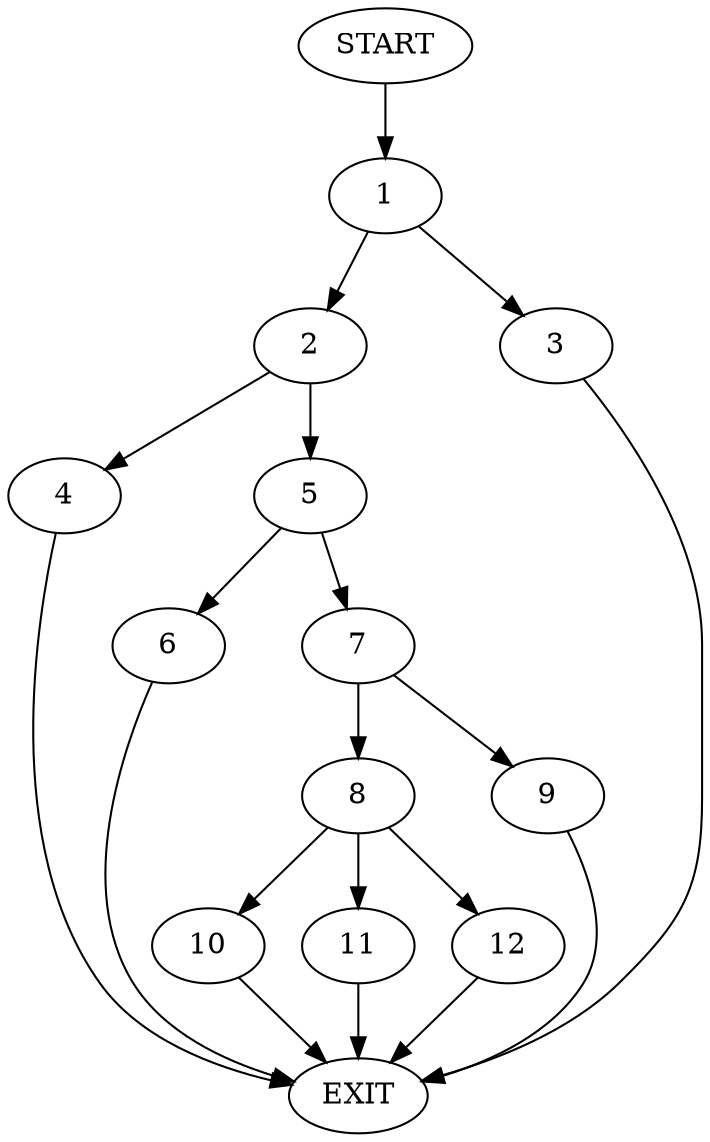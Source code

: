 digraph {
0 [label="START"]
13 [label="EXIT"]
0 -> 1
1 -> 2
1 -> 3
3 -> 13
2 -> 4
2 -> 5
4 -> 13
5 -> 6
5 -> 7
6 -> 13
7 -> 8
7 -> 9
9 -> 13
8 -> 10
8 -> 11
8 -> 12
11 -> 13
10 -> 13
12 -> 13
}
